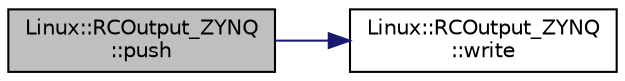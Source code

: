 digraph "Linux::RCOutput_ZYNQ::push"
{
 // INTERACTIVE_SVG=YES
  edge [fontname="Helvetica",fontsize="10",labelfontname="Helvetica",labelfontsize="10"];
  node [fontname="Helvetica",fontsize="10",shape=record];
  rankdir="LR";
  Node1 [label="Linux::RCOutput_ZYNQ\l::push",height=0.2,width=0.4,color="black", fillcolor="grey75", style="filled", fontcolor="black"];
  Node1 -> Node2 [color="midnightblue",fontsize="10",style="solid",fontname="Helvetica"];
  Node2 [label="Linux::RCOutput_ZYNQ\l::write",height=0.2,width=0.4,color="black", fillcolor="white", style="filled",URL="$classLinux_1_1RCOutput__ZYNQ.html#a615fdfe8c0ff69595f2b4b0dd6ec54fc"];
}
